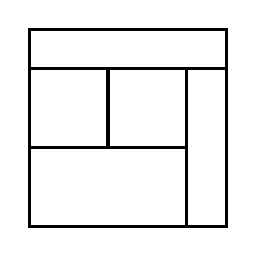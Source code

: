 \begin{tikzpicture}[very thick, scale=.5]
    \draw (0,4) rectangle (5,5);
    \draw (0,2) rectangle (2,4);
    \draw (2,2) rectangle (4,4);
    \draw (0,0) rectangle (4,2);
    \draw (4,0) rectangle (5,4);
\end{tikzpicture}
